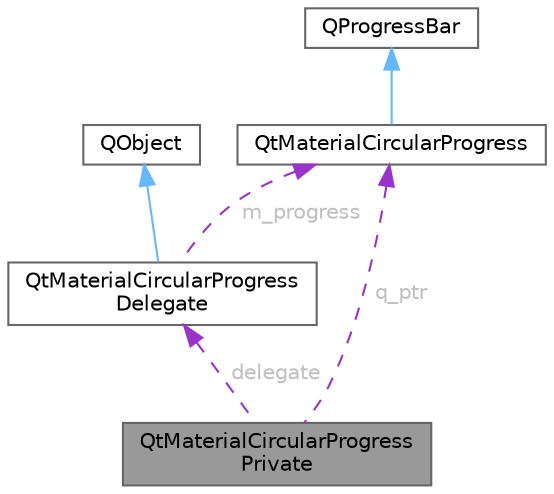 digraph "QtMaterialCircularProgressPrivate"
{
 // LATEX_PDF_SIZE
  bgcolor="transparent";
  edge [fontname=Helvetica,fontsize=10,labelfontname=Helvetica,labelfontsize=10];
  node [fontname=Helvetica,fontsize=10,shape=box,height=0.2,width=0.4];
  Node1 [id="Node000001",label="QtMaterialCircularProgress\lPrivate",height=0.2,width=0.4,color="gray40", fillcolor="grey60", style="filled", fontcolor="black",tooltip="QtMaterialCircularProgress 的私有实现类，管理进度条属性和动画"];
  Node2 -> Node1 [id="edge1_Node000001_Node000002",dir="back",color="darkorchid3",style="dashed",tooltip=" ",label=" q_ptr",fontcolor="grey" ];
  Node2 [id="Node000002",label="QtMaterialCircularProgress",height=0.2,width=0.4,color="gray40", fillcolor="white", style="filled",URL="$class_qt_material_circular_progress.html",tooltip="圆形进度条类，继承自 QProgressBar，支持 Material Design 风格"];
  Node3 -> Node2 [id="edge2_Node000002_Node000003",dir="back",color="steelblue1",style="solid",tooltip=" "];
  Node3 [id="Node000003",label="QProgressBar",height=0.2,width=0.4,color="gray40", fillcolor="white", style="filled",tooltip=" "];
  Node4 -> Node1 [id="edge3_Node000001_Node000004",dir="back",color="darkorchid3",style="dashed",tooltip=" ",label=" delegate",fontcolor="grey" ];
  Node4 [id="Node000004",label="QtMaterialCircularProgress\lDelegate",height=0.2,width=0.4,color="gray40", fillcolor="white", style="filled",URL="$class_qt_material_circular_progress_delegate.html",tooltip="圆形进度条动画代理类，管理虚线偏移、长度和旋转角度"];
  Node5 -> Node4 [id="edge4_Node000004_Node000005",dir="back",color="steelblue1",style="solid",tooltip=" "];
  Node5 [id="Node000005",label="QObject",height=0.2,width=0.4,color="gray40", fillcolor="white", style="filled",tooltip=" "];
  Node2 -> Node4 [id="edge5_Node000004_Node000002",dir="back",color="darkorchid3",style="dashed",tooltip=" ",label=" m_progress",fontcolor="grey" ];
}
